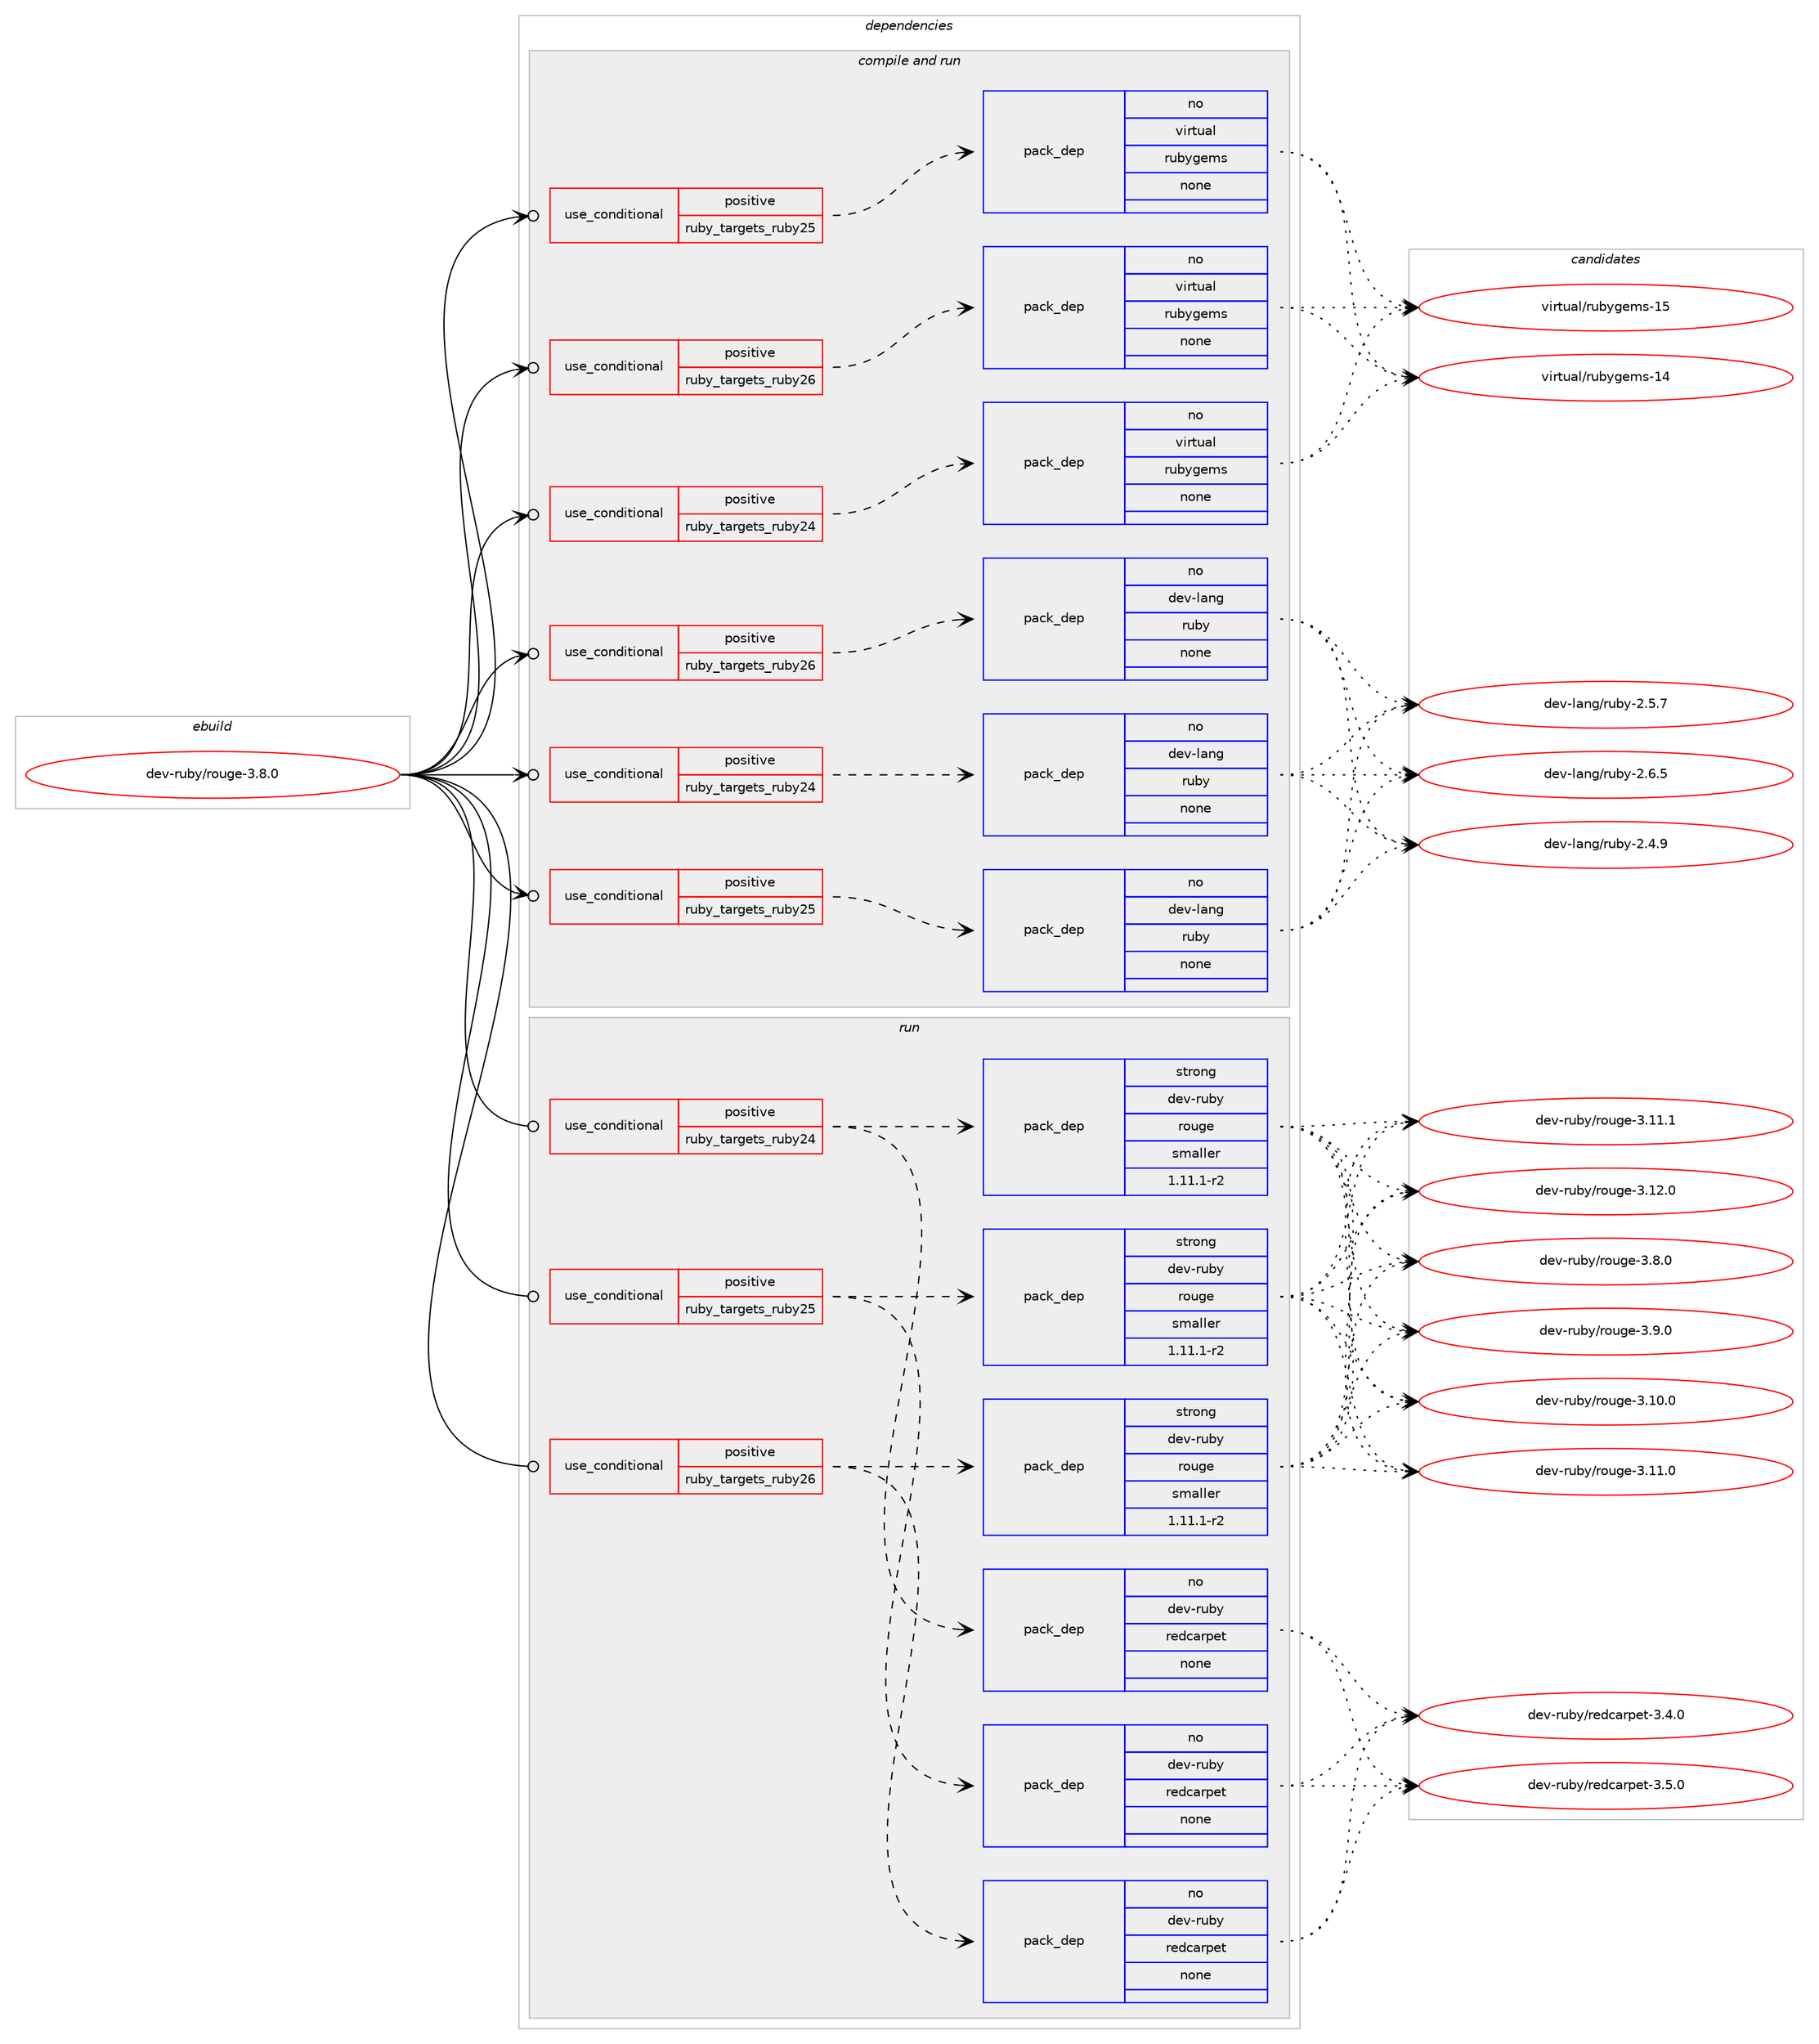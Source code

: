 digraph prolog {

# *************
# Graph options
# *************

newrank=true;
concentrate=true;
compound=true;
graph [rankdir=LR,fontname=Helvetica,fontsize=10,ranksep=1.5];#, ranksep=2.5, nodesep=0.2];
edge  [arrowhead=vee];
node  [fontname=Helvetica,fontsize=10];

# **********
# The ebuild
# **********

subgraph cluster_leftcol {
color=gray;
rank=same;
label=<<i>ebuild</i>>;
id [label="dev-ruby/rouge-3.8.0", color=red, width=4, href="../dev-ruby/rouge-3.8.0.svg"];
}

# ****************
# The dependencies
# ****************

subgraph cluster_midcol {
color=gray;
label=<<i>dependencies</i>>;
subgraph cluster_compile {
fillcolor="#eeeeee";
style=filled;
label=<<i>compile</i>>;
}
subgraph cluster_compileandrun {
fillcolor="#eeeeee";
style=filled;
label=<<i>compile and run</i>>;
subgraph cond173795 {
dependency707418 [label=<<TABLE BORDER="0" CELLBORDER="1" CELLSPACING="0" CELLPADDING="4"><TR><TD ROWSPAN="3" CELLPADDING="10">use_conditional</TD></TR><TR><TD>positive</TD></TR><TR><TD>ruby_targets_ruby24</TD></TR></TABLE>>, shape=none, color=red];
subgraph pack521593 {
dependency707419 [label=<<TABLE BORDER="0" CELLBORDER="1" CELLSPACING="0" CELLPADDING="4" WIDTH="220"><TR><TD ROWSPAN="6" CELLPADDING="30">pack_dep</TD></TR><TR><TD WIDTH="110">no</TD></TR><TR><TD>dev-lang</TD></TR><TR><TD>ruby</TD></TR><TR><TD>none</TD></TR><TR><TD></TD></TR></TABLE>>, shape=none, color=blue];
}
dependency707418:e -> dependency707419:w [weight=20,style="dashed",arrowhead="vee"];
}
id:e -> dependency707418:w [weight=20,style="solid",arrowhead="odotvee"];
subgraph cond173796 {
dependency707420 [label=<<TABLE BORDER="0" CELLBORDER="1" CELLSPACING="0" CELLPADDING="4"><TR><TD ROWSPAN="3" CELLPADDING="10">use_conditional</TD></TR><TR><TD>positive</TD></TR><TR><TD>ruby_targets_ruby24</TD></TR></TABLE>>, shape=none, color=red];
subgraph pack521594 {
dependency707421 [label=<<TABLE BORDER="0" CELLBORDER="1" CELLSPACING="0" CELLPADDING="4" WIDTH="220"><TR><TD ROWSPAN="6" CELLPADDING="30">pack_dep</TD></TR><TR><TD WIDTH="110">no</TD></TR><TR><TD>virtual</TD></TR><TR><TD>rubygems</TD></TR><TR><TD>none</TD></TR><TR><TD></TD></TR></TABLE>>, shape=none, color=blue];
}
dependency707420:e -> dependency707421:w [weight=20,style="dashed",arrowhead="vee"];
}
id:e -> dependency707420:w [weight=20,style="solid",arrowhead="odotvee"];
subgraph cond173797 {
dependency707422 [label=<<TABLE BORDER="0" CELLBORDER="1" CELLSPACING="0" CELLPADDING="4"><TR><TD ROWSPAN="3" CELLPADDING="10">use_conditional</TD></TR><TR><TD>positive</TD></TR><TR><TD>ruby_targets_ruby25</TD></TR></TABLE>>, shape=none, color=red];
subgraph pack521595 {
dependency707423 [label=<<TABLE BORDER="0" CELLBORDER="1" CELLSPACING="0" CELLPADDING="4" WIDTH="220"><TR><TD ROWSPAN="6" CELLPADDING="30">pack_dep</TD></TR><TR><TD WIDTH="110">no</TD></TR><TR><TD>dev-lang</TD></TR><TR><TD>ruby</TD></TR><TR><TD>none</TD></TR><TR><TD></TD></TR></TABLE>>, shape=none, color=blue];
}
dependency707422:e -> dependency707423:w [weight=20,style="dashed",arrowhead="vee"];
}
id:e -> dependency707422:w [weight=20,style="solid",arrowhead="odotvee"];
subgraph cond173798 {
dependency707424 [label=<<TABLE BORDER="0" CELLBORDER="1" CELLSPACING="0" CELLPADDING="4"><TR><TD ROWSPAN="3" CELLPADDING="10">use_conditional</TD></TR><TR><TD>positive</TD></TR><TR><TD>ruby_targets_ruby25</TD></TR></TABLE>>, shape=none, color=red];
subgraph pack521596 {
dependency707425 [label=<<TABLE BORDER="0" CELLBORDER="1" CELLSPACING="0" CELLPADDING="4" WIDTH="220"><TR><TD ROWSPAN="6" CELLPADDING="30">pack_dep</TD></TR><TR><TD WIDTH="110">no</TD></TR><TR><TD>virtual</TD></TR><TR><TD>rubygems</TD></TR><TR><TD>none</TD></TR><TR><TD></TD></TR></TABLE>>, shape=none, color=blue];
}
dependency707424:e -> dependency707425:w [weight=20,style="dashed",arrowhead="vee"];
}
id:e -> dependency707424:w [weight=20,style="solid",arrowhead="odotvee"];
subgraph cond173799 {
dependency707426 [label=<<TABLE BORDER="0" CELLBORDER="1" CELLSPACING="0" CELLPADDING="4"><TR><TD ROWSPAN="3" CELLPADDING="10">use_conditional</TD></TR><TR><TD>positive</TD></TR><TR><TD>ruby_targets_ruby26</TD></TR></TABLE>>, shape=none, color=red];
subgraph pack521597 {
dependency707427 [label=<<TABLE BORDER="0" CELLBORDER="1" CELLSPACING="0" CELLPADDING="4" WIDTH="220"><TR><TD ROWSPAN="6" CELLPADDING="30">pack_dep</TD></TR><TR><TD WIDTH="110">no</TD></TR><TR><TD>dev-lang</TD></TR><TR><TD>ruby</TD></TR><TR><TD>none</TD></TR><TR><TD></TD></TR></TABLE>>, shape=none, color=blue];
}
dependency707426:e -> dependency707427:w [weight=20,style="dashed",arrowhead="vee"];
}
id:e -> dependency707426:w [weight=20,style="solid",arrowhead="odotvee"];
subgraph cond173800 {
dependency707428 [label=<<TABLE BORDER="0" CELLBORDER="1" CELLSPACING="0" CELLPADDING="4"><TR><TD ROWSPAN="3" CELLPADDING="10">use_conditional</TD></TR><TR><TD>positive</TD></TR><TR><TD>ruby_targets_ruby26</TD></TR></TABLE>>, shape=none, color=red];
subgraph pack521598 {
dependency707429 [label=<<TABLE BORDER="0" CELLBORDER="1" CELLSPACING="0" CELLPADDING="4" WIDTH="220"><TR><TD ROWSPAN="6" CELLPADDING="30">pack_dep</TD></TR><TR><TD WIDTH="110">no</TD></TR><TR><TD>virtual</TD></TR><TR><TD>rubygems</TD></TR><TR><TD>none</TD></TR><TR><TD></TD></TR></TABLE>>, shape=none, color=blue];
}
dependency707428:e -> dependency707429:w [weight=20,style="dashed",arrowhead="vee"];
}
id:e -> dependency707428:w [weight=20,style="solid",arrowhead="odotvee"];
}
subgraph cluster_run {
fillcolor="#eeeeee";
style=filled;
label=<<i>run</i>>;
subgraph cond173801 {
dependency707430 [label=<<TABLE BORDER="0" CELLBORDER="1" CELLSPACING="0" CELLPADDING="4"><TR><TD ROWSPAN="3" CELLPADDING="10">use_conditional</TD></TR><TR><TD>positive</TD></TR><TR><TD>ruby_targets_ruby24</TD></TR></TABLE>>, shape=none, color=red];
subgraph pack521599 {
dependency707431 [label=<<TABLE BORDER="0" CELLBORDER="1" CELLSPACING="0" CELLPADDING="4" WIDTH="220"><TR><TD ROWSPAN="6" CELLPADDING="30">pack_dep</TD></TR><TR><TD WIDTH="110">no</TD></TR><TR><TD>dev-ruby</TD></TR><TR><TD>redcarpet</TD></TR><TR><TD>none</TD></TR><TR><TD></TD></TR></TABLE>>, shape=none, color=blue];
}
dependency707430:e -> dependency707431:w [weight=20,style="dashed",arrowhead="vee"];
subgraph pack521600 {
dependency707432 [label=<<TABLE BORDER="0" CELLBORDER="1" CELLSPACING="0" CELLPADDING="4" WIDTH="220"><TR><TD ROWSPAN="6" CELLPADDING="30">pack_dep</TD></TR><TR><TD WIDTH="110">strong</TD></TR><TR><TD>dev-ruby</TD></TR><TR><TD>rouge</TD></TR><TR><TD>smaller</TD></TR><TR><TD>1.11.1-r2</TD></TR></TABLE>>, shape=none, color=blue];
}
dependency707430:e -> dependency707432:w [weight=20,style="dashed",arrowhead="vee"];
}
id:e -> dependency707430:w [weight=20,style="solid",arrowhead="odot"];
subgraph cond173802 {
dependency707433 [label=<<TABLE BORDER="0" CELLBORDER="1" CELLSPACING="0" CELLPADDING="4"><TR><TD ROWSPAN="3" CELLPADDING="10">use_conditional</TD></TR><TR><TD>positive</TD></TR><TR><TD>ruby_targets_ruby25</TD></TR></TABLE>>, shape=none, color=red];
subgraph pack521601 {
dependency707434 [label=<<TABLE BORDER="0" CELLBORDER="1" CELLSPACING="0" CELLPADDING="4" WIDTH="220"><TR><TD ROWSPAN="6" CELLPADDING="30">pack_dep</TD></TR><TR><TD WIDTH="110">no</TD></TR><TR><TD>dev-ruby</TD></TR><TR><TD>redcarpet</TD></TR><TR><TD>none</TD></TR><TR><TD></TD></TR></TABLE>>, shape=none, color=blue];
}
dependency707433:e -> dependency707434:w [weight=20,style="dashed",arrowhead="vee"];
subgraph pack521602 {
dependency707435 [label=<<TABLE BORDER="0" CELLBORDER="1" CELLSPACING="0" CELLPADDING="4" WIDTH="220"><TR><TD ROWSPAN="6" CELLPADDING="30">pack_dep</TD></TR><TR><TD WIDTH="110">strong</TD></TR><TR><TD>dev-ruby</TD></TR><TR><TD>rouge</TD></TR><TR><TD>smaller</TD></TR><TR><TD>1.11.1-r2</TD></TR></TABLE>>, shape=none, color=blue];
}
dependency707433:e -> dependency707435:w [weight=20,style="dashed",arrowhead="vee"];
}
id:e -> dependency707433:w [weight=20,style="solid",arrowhead="odot"];
subgraph cond173803 {
dependency707436 [label=<<TABLE BORDER="0" CELLBORDER="1" CELLSPACING="0" CELLPADDING="4"><TR><TD ROWSPAN="3" CELLPADDING="10">use_conditional</TD></TR><TR><TD>positive</TD></TR><TR><TD>ruby_targets_ruby26</TD></TR></TABLE>>, shape=none, color=red];
subgraph pack521603 {
dependency707437 [label=<<TABLE BORDER="0" CELLBORDER="1" CELLSPACING="0" CELLPADDING="4" WIDTH="220"><TR><TD ROWSPAN="6" CELLPADDING="30">pack_dep</TD></TR><TR><TD WIDTH="110">no</TD></TR><TR><TD>dev-ruby</TD></TR><TR><TD>redcarpet</TD></TR><TR><TD>none</TD></TR><TR><TD></TD></TR></TABLE>>, shape=none, color=blue];
}
dependency707436:e -> dependency707437:w [weight=20,style="dashed",arrowhead="vee"];
subgraph pack521604 {
dependency707438 [label=<<TABLE BORDER="0" CELLBORDER="1" CELLSPACING="0" CELLPADDING="4" WIDTH="220"><TR><TD ROWSPAN="6" CELLPADDING="30">pack_dep</TD></TR><TR><TD WIDTH="110">strong</TD></TR><TR><TD>dev-ruby</TD></TR><TR><TD>rouge</TD></TR><TR><TD>smaller</TD></TR><TR><TD>1.11.1-r2</TD></TR></TABLE>>, shape=none, color=blue];
}
dependency707436:e -> dependency707438:w [weight=20,style="dashed",arrowhead="vee"];
}
id:e -> dependency707436:w [weight=20,style="solid",arrowhead="odot"];
}
}

# **************
# The candidates
# **************

subgraph cluster_choices {
rank=same;
color=gray;
label=<<i>candidates</i>>;

subgraph choice521593 {
color=black;
nodesep=1;
choice10010111845108971101034711411798121455046524657 [label="dev-lang/ruby-2.4.9", color=red, width=4,href="../dev-lang/ruby-2.4.9.svg"];
choice10010111845108971101034711411798121455046534655 [label="dev-lang/ruby-2.5.7", color=red, width=4,href="../dev-lang/ruby-2.5.7.svg"];
choice10010111845108971101034711411798121455046544653 [label="dev-lang/ruby-2.6.5", color=red, width=4,href="../dev-lang/ruby-2.6.5.svg"];
dependency707419:e -> choice10010111845108971101034711411798121455046524657:w [style=dotted,weight="100"];
dependency707419:e -> choice10010111845108971101034711411798121455046534655:w [style=dotted,weight="100"];
dependency707419:e -> choice10010111845108971101034711411798121455046544653:w [style=dotted,weight="100"];
}
subgraph choice521594 {
color=black;
nodesep=1;
choice118105114116117971084711411798121103101109115454952 [label="virtual/rubygems-14", color=red, width=4,href="../virtual/rubygems-14.svg"];
choice118105114116117971084711411798121103101109115454953 [label="virtual/rubygems-15", color=red, width=4,href="../virtual/rubygems-15.svg"];
dependency707421:e -> choice118105114116117971084711411798121103101109115454952:w [style=dotted,weight="100"];
dependency707421:e -> choice118105114116117971084711411798121103101109115454953:w [style=dotted,weight="100"];
}
subgraph choice521595 {
color=black;
nodesep=1;
choice10010111845108971101034711411798121455046524657 [label="dev-lang/ruby-2.4.9", color=red, width=4,href="../dev-lang/ruby-2.4.9.svg"];
choice10010111845108971101034711411798121455046534655 [label="dev-lang/ruby-2.5.7", color=red, width=4,href="../dev-lang/ruby-2.5.7.svg"];
choice10010111845108971101034711411798121455046544653 [label="dev-lang/ruby-2.6.5", color=red, width=4,href="../dev-lang/ruby-2.6.5.svg"];
dependency707423:e -> choice10010111845108971101034711411798121455046524657:w [style=dotted,weight="100"];
dependency707423:e -> choice10010111845108971101034711411798121455046534655:w [style=dotted,weight="100"];
dependency707423:e -> choice10010111845108971101034711411798121455046544653:w [style=dotted,weight="100"];
}
subgraph choice521596 {
color=black;
nodesep=1;
choice118105114116117971084711411798121103101109115454952 [label="virtual/rubygems-14", color=red, width=4,href="../virtual/rubygems-14.svg"];
choice118105114116117971084711411798121103101109115454953 [label="virtual/rubygems-15", color=red, width=4,href="../virtual/rubygems-15.svg"];
dependency707425:e -> choice118105114116117971084711411798121103101109115454952:w [style=dotted,weight="100"];
dependency707425:e -> choice118105114116117971084711411798121103101109115454953:w [style=dotted,weight="100"];
}
subgraph choice521597 {
color=black;
nodesep=1;
choice10010111845108971101034711411798121455046524657 [label="dev-lang/ruby-2.4.9", color=red, width=4,href="../dev-lang/ruby-2.4.9.svg"];
choice10010111845108971101034711411798121455046534655 [label="dev-lang/ruby-2.5.7", color=red, width=4,href="../dev-lang/ruby-2.5.7.svg"];
choice10010111845108971101034711411798121455046544653 [label="dev-lang/ruby-2.6.5", color=red, width=4,href="../dev-lang/ruby-2.6.5.svg"];
dependency707427:e -> choice10010111845108971101034711411798121455046524657:w [style=dotted,weight="100"];
dependency707427:e -> choice10010111845108971101034711411798121455046534655:w [style=dotted,weight="100"];
dependency707427:e -> choice10010111845108971101034711411798121455046544653:w [style=dotted,weight="100"];
}
subgraph choice521598 {
color=black;
nodesep=1;
choice118105114116117971084711411798121103101109115454952 [label="virtual/rubygems-14", color=red, width=4,href="../virtual/rubygems-14.svg"];
choice118105114116117971084711411798121103101109115454953 [label="virtual/rubygems-15", color=red, width=4,href="../virtual/rubygems-15.svg"];
dependency707429:e -> choice118105114116117971084711411798121103101109115454952:w [style=dotted,weight="100"];
dependency707429:e -> choice118105114116117971084711411798121103101109115454953:w [style=dotted,weight="100"];
}
subgraph choice521599 {
color=black;
nodesep=1;
choice1001011184511411798121471141011009997114112101116455146524648 [label="dev-ruby/redcarpet-3.4.0", color=red, width=4,href="../dev-ruby/redcarpet-3.4.0.svg"];
choice1001011184511411798121471141011009997114112101116455146534648 [label="dev-ruby/redcarpet-3.5.0", color=red, width=4,href="../dev-ruby/redcarpet-3.5.0.svg"];
dependency707431:e -> choice1001011184511411798121471141011009997114112101116455146524648:w [style=dotted,weight="100"];
dependency707431:e -> choice1001011184511411798121471141011009997114112101116455146534648:w [style=dotted,weight="100"];
}
subgraph choice521600 {
color=black;
nodesep=1;
choice10010111845114117981214711411111710310145514649484648 [label="dev-ruby/rouge-3.10.0", color=red, width=4,href="../dev-ruby/rouge-3.10.0.svg"];
choice10010111845114117981214711411111710310145514649494648 [label="dev-ruby/rouge-3.11.0", color=red, width=4,href="../dev-ruby/rouge-3.11.0.svg"];
choice10010111845114117981214711411111710310145514649494649 [label="dev-ruby/rouge-3.11.1", color=red, width=4,href="../dev-ruby/rouge-3.11.1.svg"];
choice10010111845114117981214711411111710310145514649504648 [label="dev-ruby/rouge-3.12.0", color=red, width=4,href="../dev-ruby/rouge-3.12.0.svg"];
choice100101118451141179812147114111117103101455146564648 [label="dev-ruby/rouge-3.8.0", color=red, width=4,href="../dev-ruby/rouge-3.8.0.svg"];
choice100101118451141179812147114111117103101455146574648 [label="dev-ruby/rouge-3.9.0", color=red, width=4,href="../dev-ruby/rouge-3.9.0.svg"];
dependency707432:e -> choice10010111845114117981214711411111710310145514649484648:w [style=dotted,weight="100"];
dependency707432:e -> choice10010111845114117981214711411111710310145514649494648:w [style=dotted,weight="100"];
dependency707432:e -> choice10010111845114117981214711411111710310145514649494649:w [style=dotted,weight="100"];
dependency707432:e -> choice10010111845114117981214711411111710310145514649504648:w [style=dotted,weight="100"];
dependency707432:e -> choice100101118451141179812147114111117103101455146564648:w [style=dotted,weight="100"];
dependency707432:e -> choice100101118451141179812147114111117103101455146574648:w [style=dotted,weight="100"];
}
subgraph choice521601 {
color=black;
nodesep=1;
choice1001011184511411798121471141011009997114112101116455146524648 [label="dev-ruby/redcarpet-3.4.0", color=red, width=4,href="../dev-ruby/redcarpet-3.4.0.svg"];
choice1001011184511411798121471141011009997114112101116455146534648 [label="dev-ruby/redcarpet-3.5.0", color=red, width=4,href="../dev-ruby/redcarpet-3.5.0.svg"];
dependency707434:e -> choice1001011184511411798121471141011009997114112101116455146524648:w [style=dotted,weight="100"];
dependency707434:e -> choice1001011184511411798121471141011009997114112101116455146534648:w [style=dotted,weight="100"];
}
subgraph choice521602 {
color=black;
nodesep=1;
choice10010111845114117981214711411111710310145514649484648 [label="dev-ruby/rouge-3.10.0", color=red, width=4,href="../dev-ruby/rouge-3.10.0.svg"];
choice10010111845114117981214711411111710310145514649494648 [label="dev-ruby/rouge-3.11.0", color=red, width=4,href="../dev-ruby/rouge-3.11.0.svg"];
choice10010111845114117981214711411111710310145514649494649 [label="dev-ruby/rouge-3.11.1", color=red, width=4,href="../dev-ruby/rouge-3.11.1.svg"];
choice10010111845114117981214711411111710310145514649504648 [label="dev-ruby/rouge-3.12.0", color=red, width=4,href="../dev-ruby/rouge-3.12.0.svg"];
choice100101118451141179812147114111117103101455146564648 [label="dev-ruby/rouge-3.8.0", color=red, width=4,href="../dev-ruby/rouge-3.8.0.svg"];
choice100101118451141179812147114111117103101455146574648 [label="dev-ruby/rouge-3.9.0", color=red, width=4,href="../dev-ruby/rouge-3.9.0.svg"];
dependency707435:e -> choice10010111845114117981214711411111710310145514649484648:w [style=dotted,weight="100"];
dependency707435:e -> choice10010111845114117981214711411111710310145514649494648:w [style=dotted,weight="100"];
dependency707435:e -> choice10010111845114117981214711411111710310145514649494649:w [style=dotted,weight="100"];
dependency707435:e -> choice10010111845114117981214711411111710310145514649504648:w [style=dotted,weight="100"];
dependency707435:e -> choice100101118451141179812147114111117103101455146564648:w [style=dotted,weight="100"];
dependency707435:e -> choice100101118451141179812147114111117103101455146574648:w [style=dotted,weight="100"];
}
subgraph choice521603 {
color=black;
nodesep=1;
choice1001011184511411798121471141011009997114112101116455146524648 [label="dev-ruby/redcarpet-3.4.0", color=red, width=4,href="../dev-ruby/redcarpet-3.4.0.svg"];
choice1001011184511411798121471141011009997114112101116455146534648 [label="dev-ruby/redcarpet-3.5.0", color=red, width=4,href="../dev-ruby/redcarpet-3.5.0.svg"];
dependency707437:e -> choice1001011184511411798121471141011009997114112101116455146524648:w [style=dotted,weight="100"];
dependency707437:e -> choice1001011184511411798121471141011009997114112101116455146534648:w [style=dotted,weight="100"];
}
subgraph choice521604 {
color=black;
nodesep=1;
choice10010111845114117981214711411111710310145514649484648 [label="dev-ruby/rouge-3.10.0", color=red, width=4,href="../dev-ruby/rouge-3.10.0.svg"];
choice10010111845114117981214711411111710310145514649494648 [label="dev-ruby/rouge-3.11.0", color=red, width=4,href="../dev-ruby/rouge-3.11.0.svg"];
choice10010111845114117981214711411111710310145514649494649 [label="dev-ruby/rouge-3.11.1", color=red, width=4,href="../dev-ruby/rouge-3.11.1.svg"];
choice10010111845114117981214711411111710310145514649504648 [label="dev-ruby/rouge-3.12.0", color=red, width=4,href="../dev-ruby/rouge-3.12.0.svg"];
choice100101118451141179812147114111117103101455146564648 [label="dev-ruby/rouge-3.8.0", color=red, width=4,href="../dev-ruby/rouge-3.8.0.svg"];
choice100101118451141179812147114111117103101455146574648 [label="dev-ruby/rouge-3.9.0", color=red, width=4,href="../dev-ruby/rouge-3.9.0.svg"];
dependency707438:e -> choice10010111845114117981214711411111710310145514649484648:w [style=dotted,weight="100"];
dependency707438:e -> choice10010111845114117981214711411111710310145514649494648:w [style=dotted,weight="100"];
dependency707438:e -> choice10010111845114117981214711411111710310145514649494649:w [style=dotted,weight="100"];
dependency707438:e -> choice10010111845114117981214711411111710310145514649504648:w [style=dotted,weight="100"];
dependency707438:e -> choice100101118451141179812147114111117103101455146564648:w [style=dotted,weight="100"];
dependency707438:e -> choice100101118451141179812147114111117103101455146574648:w [style=dotted,weight="100"];
}
}

}
